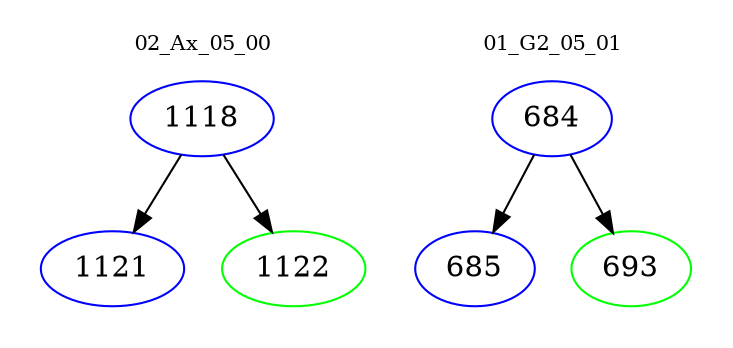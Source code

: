 digraph{
subgraph cluster_0 {
color = white
label = "02_Ax_05_00";
fontsize=10;
T0_1118 [label="1118", color="blue"]
T0_1118 -> T0_1121 [color="black"]
T0_1121 [label="1121", color="blue"]
T0_1118 -> T0_1122 [color="black"]
T0_1122 [label="1122", color="green"]
}
subgraph cluster_1 {
color = white
label = "01_G2_05_01";
fontsize=10;
T1_684 [label="684", color="blue"]
T1_684 -> T1_685 [color="black"]
T1_685 [label="685", color="blue"]
T1_684 -> T1_693 [color="black"]
T1_693 [label="693", color="green"]
}
}
